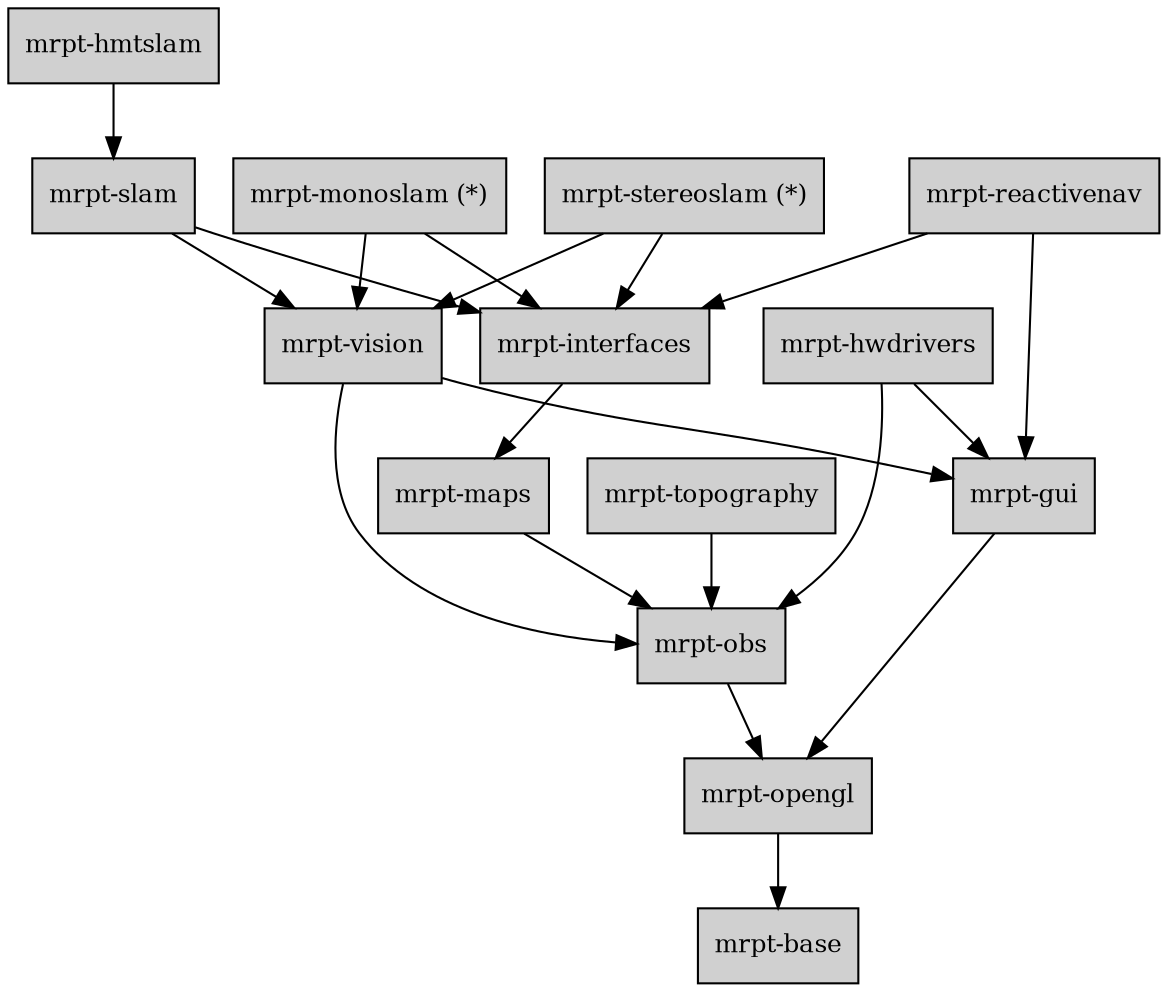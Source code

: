 digraph MRPT_LIBS {

	node [shape=box,style=filled, fillcolor="#D0D0D0",fontsize=12];
	
	base 		[label="mrpt-base",URL="mrpt-base.html"];
	opengl 		[label="mrpt-opengl", URL="mrpt-opengl.html"];
	gui 		[label="mrpt-gui",URL="mrpt-gui.html"];
	obs 		[label="mrpt-obs",URL="mrpt-obs.html"];
	hwdrivers 	[label="mrpt-hwdrivers",URL="mrpt-hwdrivers.html"];
	topography 	[label="mrpt-topography",URL="mrpt-topography.html"];
	maps 		[label="mrpt-maps",URL="mrpt-maps.html"];
	vision 		[label="mrpt-vision",URL="mrpt-vision.html"];

	slam 		[label="mrpt-slam",URL="mrpt-slam.html"];

	interfaces 	[label="mrpt-interfaces",URL="mrpt-interfaces.html"];
	
	hmtslam		[label="mrpt-hmtslam",URL="mrpt-hmtslam.html"];
	reactivenav	[label="mrpt-reactivenav",URL="mrpt-reactivenav.html"];
	monoslam	[label="mrpt-monoslam (*)",URL="mrpt-monoslam.html"];
	stereoslam	[label="mrpt-stereoslam (*)",URL="mrpt-stereoslam.html"];
	
	
	opengl -> base;
	
	obs -> opengl;
	
	gui -> opengl;
	
	hwdrivers -> gui;
	hwdrivers -> obs;
	
	topography -> obs;
	
	vision -> obs;
	vision -> gui;
	
	maps -> obs;

	interfaces -> maps;

	slam -> interfaces;
	slam -> vision;
	
	hmtslam -> slam;
	
	monoslam -> vision;
	monoslam -> interfaces;

	stereoslam -> vision;
	stereoslam -> interfaces;
	
	reactivenav -> interfaces;
	reactivenav -> gui;
}
